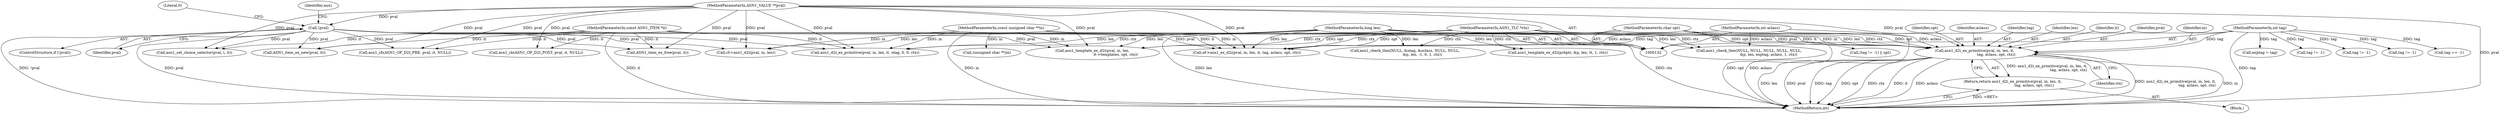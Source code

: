 digraph "0_openssl_b717b083073b6cacc0a5e2397b661678aff7ae7f@pointer" {
"1000237" [label="(Call,asn1_d2i_ex_primitive(pval, in, len, it,\n                                     tag, aclass, opt, ctx))"];
"1000184" [label="(Call,!pval)"];
"1000133" [label="(MethodParameterIn,ASN1_VALUE **pval)"];
"1000134" [label="(MethodParameterIn,const unsigned char **in)"];
"1000135" [label="(MethodParameterIn,long len)"];
"1000136" [label="(MethodParameterIn,const ASN1_ITEM *it)"];
"1000137" [label="(MethodParameterIn,int tag)"];
"1000138" [label="(MethodParameterIn,int aclass)"];
"1000139" [label="(MethodParameterIn,char opt)"];
"1000140" [label="(MethodParameterIn,ASN1_TLC *ctx)"];
"1000236" [label="(Return,return asn1_d2i_ex_primitive(pval, in, len, it,\n                                     tag, aclass, opt, ctx);)"];
"1000361" [label="(Call,exptag = tag)"];
"1000519" [label="(Call,ASN1_item_ex_free(pval, it))"];
"1000184" [label="(Call,!pval)"];
"1000529" [label="(Call,asn1_set_choice_selector(pval, i, it))"];
"1000138" [label="(MethodParameterIn,int aclass)"];
"1000244" [label="(Identifier,opt)"];
"1000461" [label="(Call,asn1_cb(ASN1_OP_D2I_PRE, pval, it, NULL))"];
"1000243" [label="(Identifier,aclass)"];
"1000242" [label="(Identifier,tag)"];
"1000237" [label="(Call,asn1_d2i_ex_primitive(pval, in, len, it,\n                                     tag, aclass, opt, ctx))"];
"1000435" [label="(Call,cf->asn1_d2i(pval, in, len))"];
"1000136" [label="(MethodParameterIn,const ASN1_ITEM *it)"];
"1000215" [label="(Call,(tag != -1) || opt)"];
"1000873" [label="(MethodReturn,int)"];
"1000240" [label="(Identifier,len)"];
"1000236" [label="(Return,return asn1_d2i_ex_primitive(pval, in, len, it,\n                                     tag, aclass, opt, ctx);)"];
"1000133" [label="(MethodParameterIn,ASN1_VALUE **pval)"];
"1000311" [label="(Call,asn1_d2i_ex_primitive(pval, in, len, it, otag, 0, 0, ctx))"];
"1000396" [label="(Call,tag != -1)"];
"1000440" [label="(Call,tag != -1)"];
"1000207" [label="(Block,)"];
"1000135" [label="(MethodParameterIn,long len)"];
"1000190" [label="(Identifier,aux)"];
"1000254" [label="(Call,asn1_check_tlen(NULL, &otag, &oclass, NULL, NULL,\n                              &p, len, -1, 0, 1, ctx))"];
"1000541" [label="(Call,asn1_cb(ASN1_OP_D2I_POST, pval, it, NULL))"];
"1000137" [label="(MethodParameterIn,int tag)"];
"1000483" [label="(Call,asn1_template_ex_d2i(pchptr, &p, len, tt, 1, ctx))"];
"1000187" [label="(Literal,0)"];
"1000241" [label="(Identifier,it)"];
"1000227" [label="(Call,asn1_template_ex_d2i(pval, in, len,\n                                        it->templates, opt, ctx))"];
"1000216" [label="(Call,tag != -1)"];
"1000366" [label="(Call,asn1_check_tlen(NULL, NULL, NULL, NULL, NULL,\n                                  &p, len, exptag, aclass, 1, ctx))"];
"1000238" [label="(Identifier,pval)"];
"1000239" [label="(Identifier,in)"];
"1000183" [label="(ControlStructure,if (!pval))"];
"1000185" [label="(Identifier,pval)"];
"1000404" [label="(Call,(unsigned char **)in)"];
"1000134" [label="(MethodParameterIn,const unsigned char **in)"];
"1000245" [label="(Identifier,ctx)"];
"1000351" [label="(Call,tag == -1)"];
"1000139" [label="(MethodParameterIn,char opt)"];
"1000473" [label="(Call,ASN1_item_ex_new(pval, it))"];
"1000140" [label="(MethodParameterIn,ASN1_TLC *ctx)"];
"1000327" [label="(Call,ef->asn1_ex_d2i(pval, in, len, it, tag, aclass, opt, ctx))"];
"1000237" -> "1000236"  [label="AST: "];
"1000237" -> "1000245"  [label="CFG: "];
"1000238" -> "1000237"  [label="AST: "];
"1000239" -> "1000237"  [label="AST: "];
"1000240" -> "1000237"  [label="AST: "];
"1000241" -> "1000237"  [label="AST: "];
"1000242" -> "1000237"  [label="AST: "];
"1000243" -> "1000237"  [label="AST: "];
"1000244" -> "1000237"  [label="AST: "];
"1000245" -> "1000237"  [label="AST: "];
"1000236" -> "1000237"  [label="CFG: "];
"1000237" -> "1000873"  [label="DDG: asn1_d2i_ex_primitive(pval, in, len, it,\n                                     tag, aclass, opt, ctx)"];
"1000237" -> "1000873"  [label="DDG: in"];
"1000237" -> "1000873"  [label="DDG: len"];
"1000237" -> "1000873"  [label="DDG: pval"];
"1000237" -> "1000873"  [label="DDG: tag"];
"1000237" -> "1000873"  [label="DDG: opt"];
"1000237" -> "1000873"  [label="DDG: ctx"];
"1000237" -> "1000873"  [label="DDG: it"];
"1000237" -> "1000873"  [label="DDG: aclass"];
"1000237" -> "1000236"  [label="DDG: asn1_d2i_ex_primitive(pval, in, len, it,\n                                     tag, aclass, opt, ctx)"];
"1000184" -> "1000237"  [label="DDG: pval"];
"1000133" -> "1000237"  [label="DDG: pval"];
"1000134" -> "1000237"  [label="DDG: in"];
"1000135" -> "1000237"  [label="DDG: len"];
"1000136" -> "1000237"  [label="DDG: it"];
"1000137" -> "1000237"  [label="DDG: tag"];
"1000138" -> "1000237"  [label="DDG: aclass"];
"1000139" -> "1000237"  [label="DDG: opt"];
"1000140" -> "1000237"  [label="DDG: ctx"];
"1000184" -> "1000183"  [label="AST: "];
"1000184" -> "1000185"  [label="CFG: "];
"1000185" -> "1000184"  [label="AST: "];
"1000187" -> "1000184"  [label="CFG: "];
"1000190" -> "1000184"  [label="CFG: "];
"1000184" -> "1000873"  [label="DDG: pval"];
"1000184" -> "1000873"  [label="DDG: !pval"];
"1000133" -> "1000184"  [label="DDG: pval"];
"1000184" -> "1000227"  [label="DDG: pval"];
"1000184" -> "1000311"  [label="DDG: pval"];
"1000184" -> "1000327"  [label="DDG: pval"];
"1000184" -> "1000435"  [label="DDG: pval"];
"1000184" -> "1000461"  [label="DDG: pval"];
"1000184" -> "1000473"  [label="DDG: pval"];
"1000184" -> "1000519"  [label="DDG: pval"];
"1000184" -> "1000529"  [label="DDG: pval"];
"1000133" -> "1000132"  [label="AST: "];
"1000133" -> "1000873"  [label="DDG: pval"];
"1000133" -> "1000227"  [label="DDG: pval"];
"1000133" -> "1000311"  [label="DDG: pval"];
"1000133" -> "1000327"  [label="DDG: pval"];
"1000133" -> "1000435"  [label="DDG: pval"];
"1000133" -> "1000461"  [label="DDG: pval"];
"1000133" -> "1000473"  [label="DDG: pval"];
"1000133" -> "1000519"  [label="DDG: pval"];
"1000133" -> "1000529"  [label="DDG: pval"];
"1000133" -> "1000541"  [label="DDG: pval"];
"1000134" -> "1000132"  [label="AST: "];
"1000134" -> "1000873"  [label="DDG: in"];
"1000134" -> "1000227"  [label="DDG: in"];
"1000134" -> "1000311"  [label="DDG: in"];
"1000134" -> "1000327"  [label="DDG: in"];
"1000134" -> "1000404"  [label="DDG: in"];
"1000134" -> "1000435"  [label="DDG: in"];
"1000135" -> "1000132"  [label="AST: "];
"1000135" -> "1000873"  [label="DDG: len"];
"1000135" -> "1000227"  [label="DDG: len"];
"1000135" -> "1000254"  [label="DDG: len"];
"1000135" -> "1000311"  [label="DDG: len"];
"1000135" -> "1000327"  [label="DDG: len"];
"1000135" -> "1000366"  [label="DDG: len"];
"1000135" -> "1000435"  [label="DDG: len"];
"1000135" -> "1000483"  [label="DDG: len"];
"1000136" -> "1000132"  [label="AST: "];
"1000136" -> "1000873"  [label="DDG: it"];
"1000136" -> "1000311"  [label="DDG: it"];
"1000136" -> "1000327"  [label="DDG: it"];
"1000136" -> "1000461"  [label="DDG: it"];
"1000136" -> "1000473"  [label="DDG: it"];
"1000136" -> "1000519"  [label="DDG: it"];
"1000136" -> "1000529"  [label="DDG: it"];
"1000136" -> "1000541"  [label="DDG: it"];
"1000137" -> "1000132"  [label="AST: "];
"1000137" -> "1000873"  [label="DDG: tag"];
"1000137" -> "1000216"  [label="DDG: tag"];
"1000137" -> "1000327"  [label="DDG: tag"];
"1000137" -> "1000351"  [label="DDG: tag"];
"1000137" -> "1000361"  [label="DDG: tag"];
"1000137" -> "1000396"  [label="DDG: tag"];
"1000137" -> "1000440"  [label="DDG: tag"];
"1000138" -> "1000132"  [label="AST: "];
"1000138" -> "1000873"  [label="DDG: aclass"];
"1000138" -> "1000327"  [label="DDG: aclass"];
"1000138" -> "1000366"  [label="DDG: aclass"];
"1000139" -> "1000132"  [label="AST: "];
"1000139" -> "1000873"  [label="DDG: opt"];
"1000139" -> "1000215"  [label="DDG: opt"];
"1000139" -> "1000227"  [label="DDG: opt"];
"1000139" -> "1000327"  [label="DDG: opt"];
"1000140" -> "1000132"  [label="AST: "];
"1000140" -> "1000873"  [label="DDG: ctx"];
"1000140" -> "1000227"  [label="DDG: ctx"];
"1000140" -> "1000254"  [label="DDG: ctx"];
"1000140" -> "1000311"  [label="DDG: ctx"];
"1000140" -> "1000327"  [label="DDG: ctx"];
"1000140" -> "1000366"  [label="DDG: ctx"];
"1000140" -> "1000483"  [label="DDG: ctx"];
"1000236" -> "1000207"  [label="AST: "];
"1000873" -> "1000236"  [label="CFG: "];
"1000236" -> "1000873"  [label="DDG: <RET>"];
}
